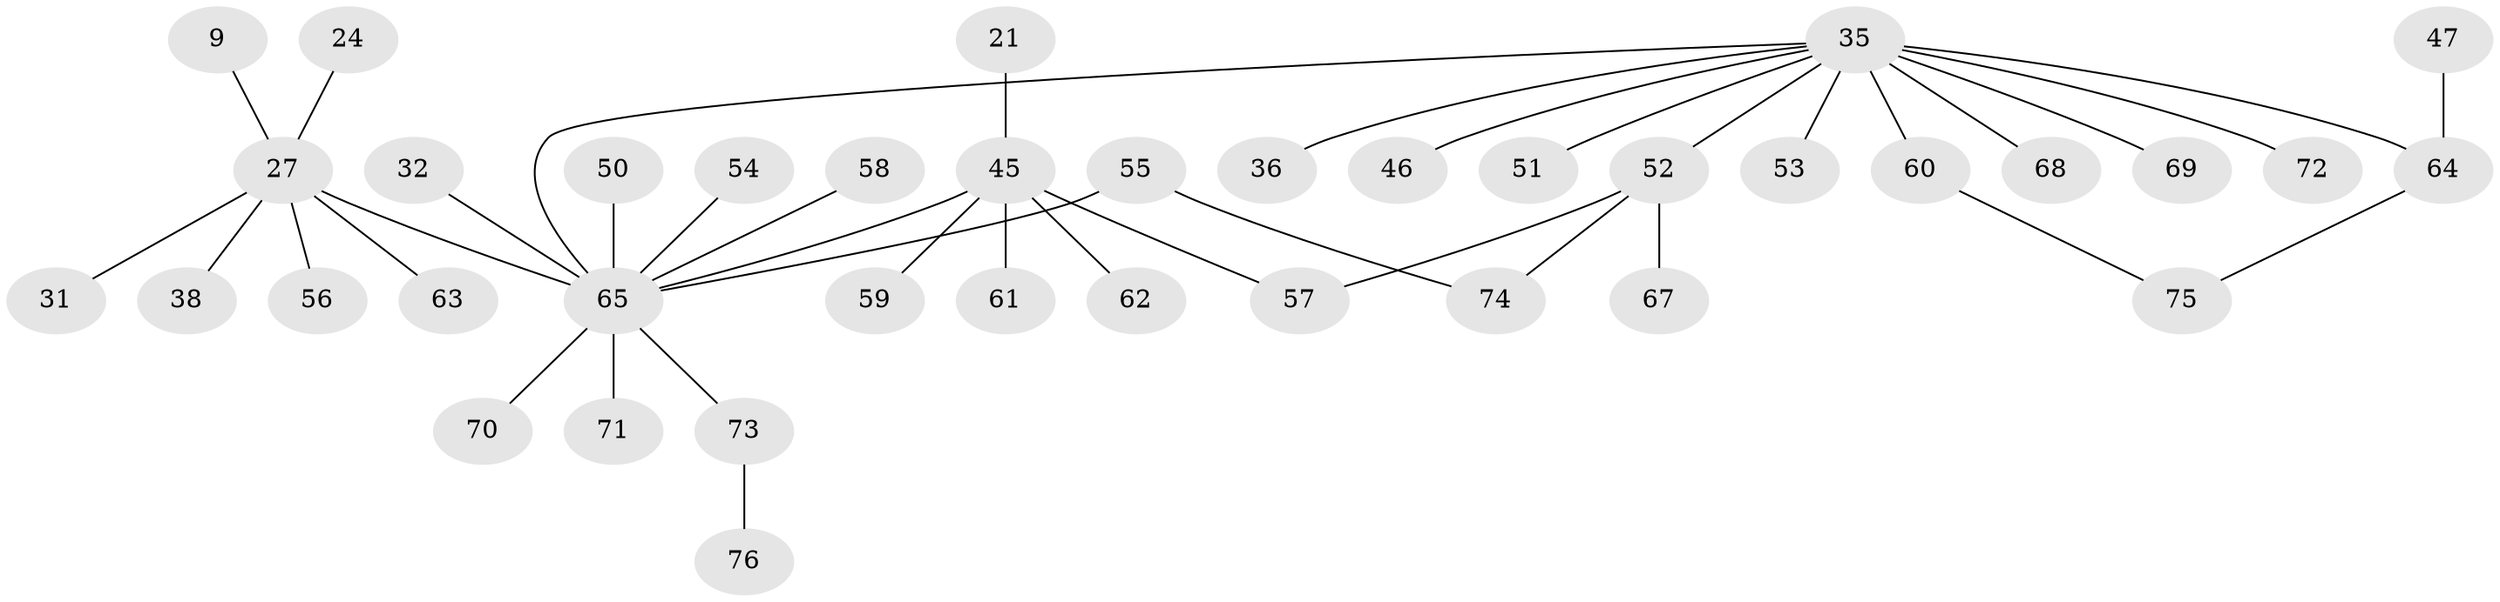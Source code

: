 // original degree distribution, {4: 0.13157894736842105, 6: 0.013157894736842105, 5: 0.039473684210526314, 3: 0.09210526315789473, 1: 0.4605263157894737, 2: 0.25, 11: 0.013157894736842105}
// Generated by graph-tools (version 1.1) at 2025/41/03/09/25 04:41:51]
// undirected, 38 vertices, 40 edges
graph export_dot {
graph [start="1"]
  node [color=gray90,style=filled];
  9;
  21;
  24;
  27 [super="+19"];
  31;
  32;
  35 [super="+13+14+22+17"];
  36;
  38;
  45 [super="+12+30"];
  46;
  47;
  50;
  51;
  52;
  53;
  54;
  55 [super="+18"];
  56;
  57;
  58 [super="+10+37"];
  59;
  60 [super="+34"];
  61;
  62 [super="+16"];
  63 [super="+44"];
  64 [super="+39+26"];
  65 [super="+7+11+33+48"];
  67;
  68;
  69;
  70;
  71 [super="+43"];
  72;
  73 [super="+66"];
  74;
  75 [super="+49"];
  76;
  9 -- 27;
  21 -- 45;
  24 -- 27;
  27 -- 31;
  27 -- 56;
  27 -- 65 [weight=2];
  27 -- 38;
  27 -- 63;
  32 -- 65;
  35 -- 68;
  35 -- 69;
  35 -- 46;
  35 -- 51;
  35 -- 52;
  35 -- 53;
  35 -- 36;
  35 -- 64 [weight=3];
  35 -- 72;
  35 -- 65 [weight=2];
  35 -- 60;
  45 -- 57;
  45 -- 65 [weight=2];
  45 -- 61;
  45 -- 59;
  45 -- 62;
  47 -- 64;
  50 -- 65;
  52 -- 67;
  52 -- 74;
  52 -- 57;
  54 -- 65;
  55 -- 74;
  55 -- 65;
  58 -- 65;
  60 -- 75;
  64 -- 75;
  65 -- 70;
  65 -- 73;
  65 -- 71;
  73 -- 76;
}
